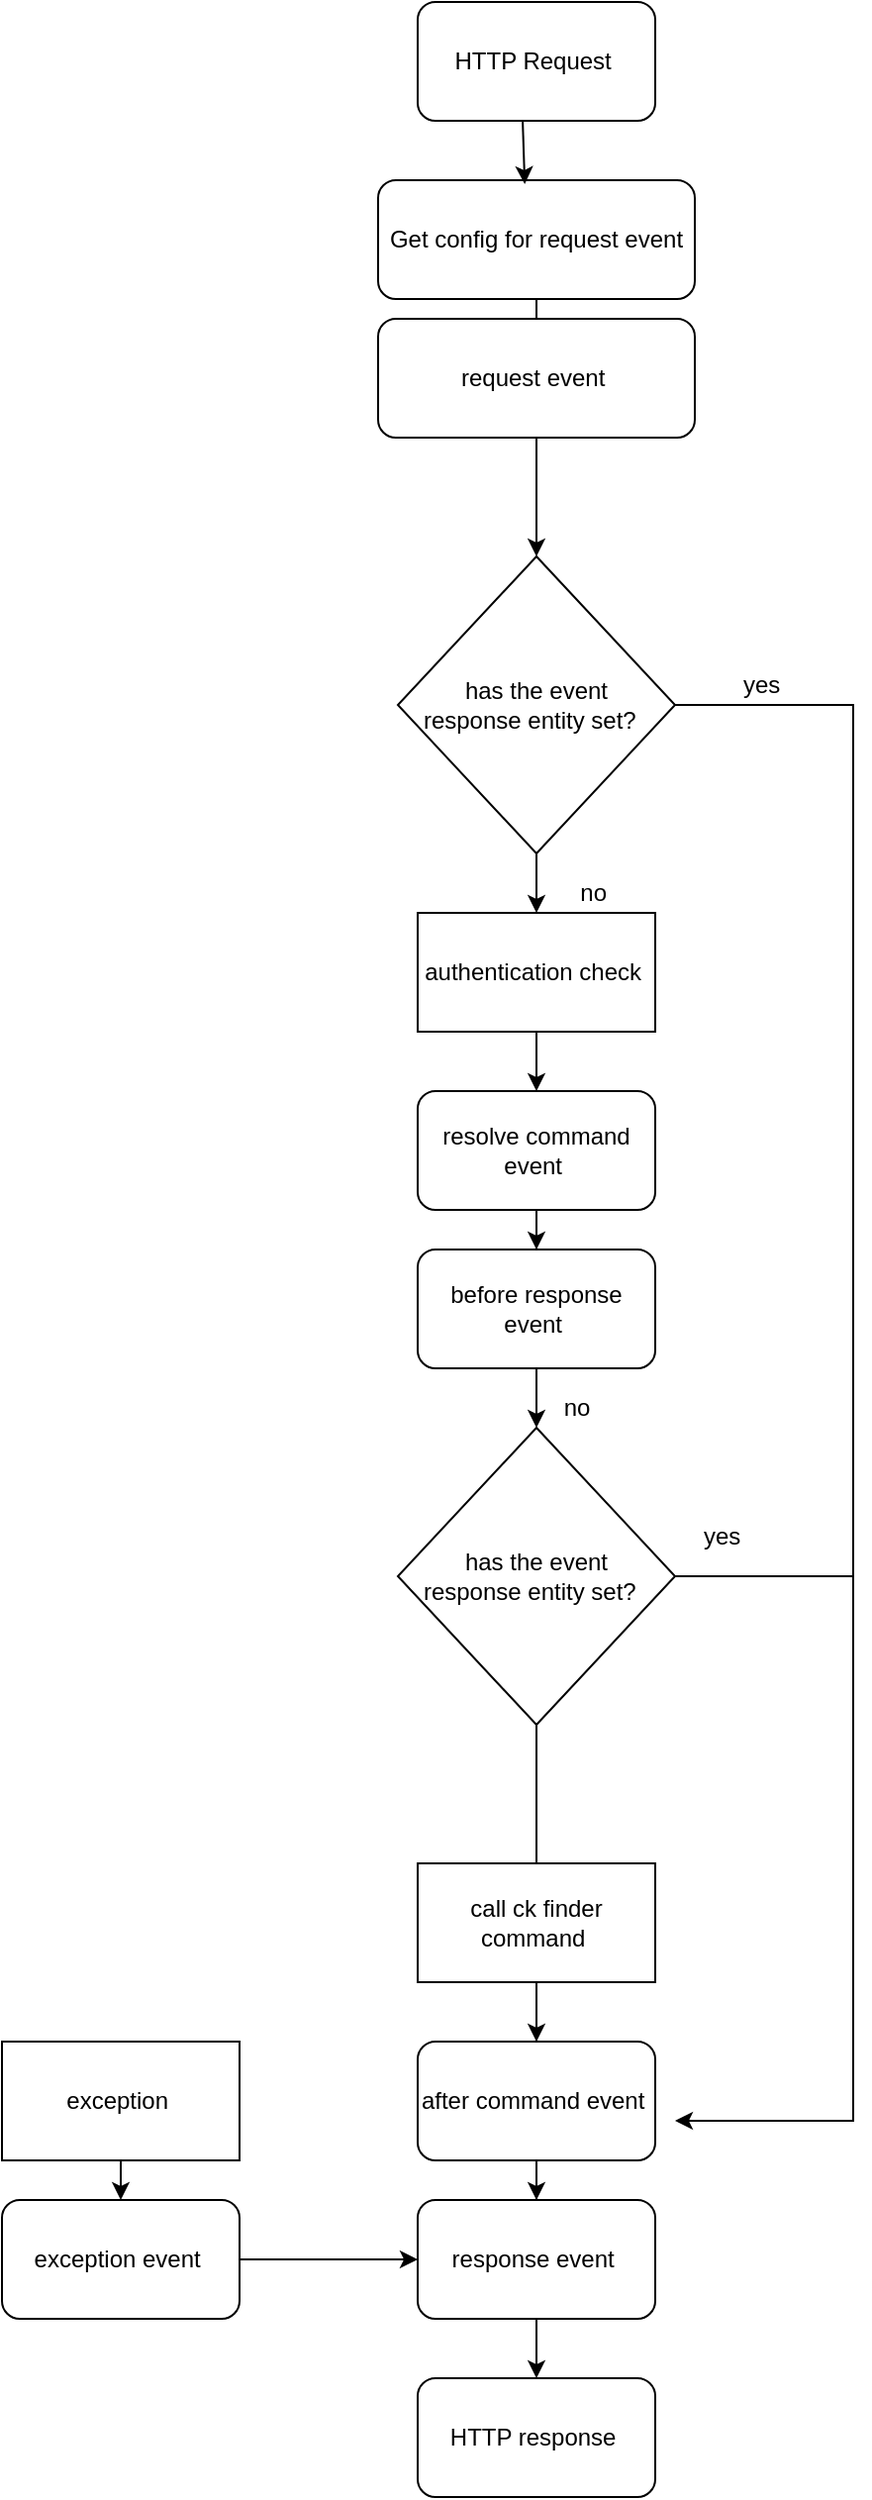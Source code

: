 <mxfile version="20.4.0" type="device"><diagram id="VQ79O6t0P4VOvs2YRXaV" name="Page-1"><mxGraphModel dx="868" dy="425" grid="1" gridSize="10" guides="1" tooltips="1" connect="1" arrows="1" fold="1" page="1" pageScale="1" pageWidth="827" pageHeight="1169" math="0" shadow="0"><root><mxCell id="0"/><mxCell id="1" parent="0"/><mxCell id="bafBp8G-jRDIyS1xWHs--3" value="HTTP Request&amp;nbsp;" style="rounded=1;whiteSpace=wrap;html=1;" vertex="1" parent="1"><mxGeometry x="340" y="250" width="120" height="60" as="geometry"/></mxCell><mxCell id="bafBp8G-jRDIyS1xWHs--5" value="request event&amp;nbsp;" style="rounded=1;whiteSpace=wrap;html=1;" vertex="1" parent="1"><mxGeometry x="320" y="410" width="160" height="60" as="geometry"/></mxCell><mxCell id="bafBp8G-jRDIyS1xWHs--4" value="Get config for request event" style="rounded=1;whiteSpace=wrap;html=1;" vertex="1" parent="1"><mxGeometry x="320" y="340" width="160" height="60" as="geometry"/></mxCell><mxCell id="bafBp8G-jRDIyS1xWHs--9" value="" style="endArrow=none;html=1;rounded=0;" edge="1" parent="1" target="bafBp8G-jRDIyS1xWHs--4"><mxGeometry width="50" height="50" relative="1" as="geometry"><mxPoint x="400" y="410" as="sourcePoint"/><mxPoint x="399.5" y="310" as="targetPoint"/></mxGeometry></mxCell><mxCell id="bafBp8G-jRDIyS1xWHs--10" value="has the event&lt;br&gt;&amp;nbsp;response entity set?&amp;nbsp; &amp;nbsp;" style="rhombus;whiteSpace=wrap;html=1;" vertex="1" parent="1"><mxGeometry x="330" y="530" width="140" height="150" as="geometry"/></mxCell><mxCell id="bafBp8G-jRDIyS1xWHs--13" value="" style="endArrow=classic;html=1;rounded=0;exitX=1;exitY=0.5;exitDx=0;exitDy=0;" edge="1" parent="1" source="bafBp8G-jRDIyS1xWHs--10"><mxGeometry width="50" height="50" relative="1" as="geometry"><mxPoint x="390" y="720" as="sourcePoint"/><mxPoint x="470" y="1320" as="targetPoint"/><Array as="points"><mxPoint x="560" y="605"/><mxPoint x="560" y="1320"/></Array></mxGeometry></mxCell><mxCell id="bafBp8G-jRDIyS1xWHs--14" value="before response event&amp;nbsp;" style="rounded=1;whiteSpace=wrap;html=1;" vertex="1" parent="1"><mxGeometry x="340" y="880" width="120" height="60" as="geometry"/></mxCell><mxCell id="bafBp8G-jRDIyS1xWHs--15" value="resolve command event&amp;nbsp;" style="rounded=1;whiteSpace=wrap;html=1;" vertex="1" parent="1"><mxGeometry x="340" y="800" width="120" height="60" as="geometry"/></mxCell><mxCell id="bafBp8G-jRDIyS1xWHs--17" value="" style="endArrow=none;html=1;rounded=0;exitX=0.5;exitY=1;exitDx=0;exitDy=0;" edge="1" parent="1" source="bafBp8G-jRDIyS1xWHs--15" target="bafBp8G-jRDIyS1xWHs--14"><mxGeometry width="50" height="50" relative="1" as="geometry"><mxPoint x="390" y="720" as="sourcePoint"/><mxPoint x="440" y="670" as="targetPoint"/></mxGeometry></mxCell><mxCell id="bafBp8G-jRDIyS1xWHs--18" value="authentication check&amp;nbsp;" style="rounded=0;whiteSpace=wrap;html=1;" vertex="1" parent="1"><mxGeometry x="340" y="710" width="120" height="60" as="geometry"/></mxCell><mxCell id="bafBp8G-jRDIyS1xWHs--19" value="HTTP response&amp;nbsp;" style="rounded=1;whiteSpace=wrap;html=1;" vertex="1" parent="1"><mxGeometry x="340" y="1450" width="120" height="60" as="geometry"/></mxCell><mxCell id="bafBp8G-jRDIyS1xWHs--20" value="" style="endArrow=classic;html=1;rounded=0;exitX=0.5;exitY=1;exitDx=0;exitDy=0;startArrow=none;" edge="1" parent="1" source="bafBp8G-jRDIyS1xWHs--37" target="bafBp8G-jRDIyS1xWHs--19"><mxGeometry width="50" height="50" relative="1" as="geometry"><mxPoint x="390" y="1110" as="sourcePoint"/><mxPoint x="440" y="1060" as="targetPoint"/></mxGeometry></mxCell><mxCell id="bafBp8G-jRDIyS1xWHs--21" value="" style="endArrow=classic;html=1;rounded=0;exitX=0.5;exitY=1;exitDx=0;exitDy=0;entryX=0.5;entryY=0;entryDx=0;entryDy=0;" edge="1" parent="1" source="bafBp8G-jRDIyS1xWHs--15" target="bafBp8G-jRDIyS1xWHs--14"><mxGeometry width="50" height="50" relative="1" as="geometry"><mxPoint x="390" y="910" as="sourcePoint"/><mxPoint x="440" y="860" as="targetPoint"/></mxGeometry></mxCell><mxCell id="bafBp8G-jRDIyS1xWHs--23" value="" style="endArrow=classic;html=1;rounded=0;exitX=0.5;exitY=1;exitDx=0;exitDy=0;" edge="1" parent="1" source="bafBp8G-jRDIyS1xWHs--18" target="bafBp8G-jRDIyS1xWHs--15"><mxGeometry width="50" height="50" relative="1" as="geometry"><mxPoint x="390" y="910" as="sourcePoint"/><mxPoint x="440" y="860" as="targetPoint"/></mxGeometry></mxCell><mxCell id="bafBp8G-jRDIyS1xWHs--24" value="" style="endArrow=classic;html=1;rounded=0;exitX=0.5;exitY=1;exitDx=0;exitDy=0;entryX=0.5;entryY=0;entryDx=0;entryDy=0;" edge="1" parent="1" source="bafBp8G-jRDIyS1xWHs--10" target="bafBp8G-jRDIyS1xWHs--18"><mxGeometry width="50" height="50" relative="1" as="geometry"><mxPoint x="390" y="710" as="sourcePoint"/><mxPoint x="440" y="660" as="targetPoint"/></mxGeometry></mxCell><mxCell id="bafBp8G-jRDIyS1xWHs--25" value="" style="endArrow=classic;html=1;rounded=0;entryX=0.5;entryY=0;entryDx=0;entryDy=0;" edge="1" parent="1" source="bafBp8G-jRDIyS1xWHs--5" target="bafBp8G-jRDIyS1xWHs--10"><mxGeometry width="50" height="50" relative="1" as="geometry"><mxPoint x="390" y="510" as="sourcePoint"/><mxPoint x="440" y="460" as="targetPoint"/></mxGeometry></mxCell><mxCell id="bafBp8G-jRDIyS1xWHs--27" value="" style="endArrow=classic;html=1;rounded=0;exitX=0.442;exitY=1;exitDx=0;exitDy=0;exitPerimeter=0;entryX=0.463;entryY=0.033;entryDx=0;entryDy=0;entryPerimeter=0;" edge="1" parent="1" source="bafBp8G-jRDIyS1xWHs--3" target="bafBp8G-jRDIyS1xWHs--4"><mxGeometry width="50" height="50" relative="1" as="geometry"><mxPoint x="390" y="510" as="sourcePoint"/><mxPoint x="440" y="460" as="targetPoint"/></mxGeometry></mxCell><mxCell id="bafBp8G-jRDIyS1xWHs--28" value="yes&amp;nbsp;" style="text;html=1;align=center;verticalAlign=middle;resizable=0;points=[];autosize=1;strokeColor=none;fillColor=none;" vertex="1" parent="1"><mxGeometry x="490" y="580" width="50" height="30" as="geometry"/></mxCell><mxCell id="bafBp8G-jRDIyS1xWHs--30" value="no&amp;nbsp;" style="text;html=1;align=center;verticalAlign=middle;resizable=0;points=[];autosize=1;strokeColor=none;fillColor=none;" vertex="1" parent="1"><mxGeometry x="410" y="685" width="40" height="30" as="geometry"/></mxCell><mxCell id="bafBp8G-jRDIyS1xWHs--31" value="response event&amp;nbsp;" style="rounded=1;whiteSpace=wrap;html=1;" vertex="1" parent="1"><mxGeometry x="340" y="1360" width="120" height="60" as="geometry"/></mxCell><mxCell id="bafBp8G-jRDIyS1xWHs--32" value="after command event&amp;nbsp;" style="rounded=1;whiteSpace=wrap;html=1;" vertex="1" parent="1"><mxGeometry x="340" y="1280" width="120" height="60" as="geometry"/></mxCell><mxCell id="bafBp8G-jRDIyS1xWHs--33" value="" style="endArrow=none;html=1;rounded=0;exitX=0.5;exitY=1;exitDx=0;exitDy=0;" edge="1" source="bafBp8G-jRDIyS1xWHs--32" target="bafBp8G-jRDIyS1xWHs--31" parent="1"><mxGeometry width="50" height="50" relative="1" as="geometry"><mxPoint x="390" y="1200" as="sourcePoint"/><mxPoint x="440" y="1150" as="targetPoint"/></mxGeometry></mxCell><mxCell id="bafBp8G-jRDIyS1xWHs--34" value="call ck finder command&amp;nbsp;" style="rounded=0;whiteSpace=wrap;html=1;" vertex="1" parent="1"><mxGeometry x="340" y="1190" width="120" height="60" as="geometry"/></mxCell><mxCell id="bafBp8G-jRDIyS1xWHs--35" value="" style="endArrow=classic;html=1;rounded=0;exitX=0.5;exitY=1;exitDx=0;exitDy=0;entryX=0.5;entryY=0;entryDx=0;entryDy=0;" edge="1" source="bafBp8G-jRDIyS1xWHs--32" target="bafBp8G-jRDIyS1xWHs--31" parent="1"><mxGeometry width="50" height="50" relative="1" as="geometry"><mxPoint x="390" y="1390" as="sourcePoint"/><mxPoint x="440" y="1340" as="targetPoint"/></mxGeometry></mxCell><mxCell id="bafBp8G-jRDIyS1xWHs--36" value="" style="endArrow=classic;html=1;rounded=0;exitX=0.5;exitY=1;exitDx=0;exitDy=0;" edge="1" source="bafBp8G-jRDIyS1xWHs--34" target="bafBp8G-jRDIyS1xWHs--32" parent="1"><mxGeometry width="50" height="50" relative="1" as="geometry"><mxPoint x="390" y="1390" as="sourcePoint"/><mxPoint x="440" y="1340" as="targetPoint"/></mxGeometry></mxCell><mxCell id="bafBp8G-jRDIyS1xWHs--37" value="has the event&lt;br&gt;&amp;nbsp;response entity set?&amp;nbsp; &amp;nbsp;" style="rhombus;whiteSpace=wrap;html=1;" vertex="1" parent="1"><mxGeometry x="330" y="970" width="140" height="150" as="geometry"/></mxCell><mxCell id="bafBp8G-jRDIyS1xWHs--39" value="" style="endArrow=classic;html=1;rounded=0;entryX=0.5;entryY=0;entryDx=0;entryDy=0;exitX=0.5;exitY=1;exitDx=0;exitDy=0;" edge="1" parent="1" source="bafBp8G-jRDIyS1xWHs--14" target="bafBp8G-jRDIyS1xWHs--37"><mxGeometry width="50" height="50" relative="1" as="geometry"><mxPoint x="390" y="960" as="sourcePoint"/><mxPoint x="440" y="910" as="targetPoint"/></mxGeometry></mxCell><mxCell id="bafBp8G-jRDIyS1xWHs--40" value="" style="endArrow=none;html=1;rounded=0;exitX=1;exitY=0.5;exitDx=0;exitDy=0;" edge="1" parent="1" source="bafBp8G-jRDIyS1xWHs--37"><mxGeometry width="50" height="50" relative="1" as="geometry"><mxPoint x="680" y="940" as="sourcePoint"/><mxPoint x="560" y="1045" as="targetPoint"/></mxGeometry></mxCell><mxCell id="bafBp8G-jRDIyS1xWHs--41" value="yes&amp;nbsp;" style="text;html=1;align=center;verticalAlign=middle;resizable=0;points=[];autosize=1;strokeColor=none;fillColor=none;" vertex="1" parent="1"><mxGeometry x="470" y="1010" width="50" height="30" as="geometry"/></mxCell><mxCell id="bafBp8G-jRDIyS1xWHs--42" value="exception&amp;nbsp;" style="rounded=0;whiteSpace=wrap;html=1;" vertex="1" parent="1"><mxGeometry x="130" y="1280" width="120" height="60" as="geometry"/></mxCell><mxCell id="bafBp8G-jRDIyS1xWHs--44" value="exception event&amp;nbsp;" style="rounded=1;whiteSpace=wrap;html=1;" vertex="1" parent="1"><mxGeometry x="130" y="1360" width="120" height="60" as="geometry"/></mxCell><mxCell id="bafBp8G-jRDIyS1xWHs--46" value="" style="endArrow=classic;html=1;rounded=0;exitX=1;exitY=0.5;exitDx=0;exitDy=0;" edge="1" parent="1" source="bafBp8G-jRDIyS1xWHs--44" target="bafBp8G-jRDIyS1xWHs--31"><mxGeometry width="50" height="50" relative="1" as="geometry"><mxPoint x="390" y="1360" as="sourcePoint"/><mxPoint x="440" y="1310" as="targetPoint"/></mxGeometry></mxCell><mxCell id="bafBp8G-jRDIyS1xWHs--47" value="" style="endArrow=classic;html=1;rounded=0;entryX=0.5;entryY=0;entryDx=0;entryDy=0;exitX=0.5;exitY=1;exitDx=0;exitDy=0;" edge="1" parent="1" source="bafBp8G-jRDIyS1xWHs--42" target="bafBp8G-jRDIyS1xWHs--44"><mxGeometry width="50" height="50" relative="1" as="geometry"><mxPoint x="390" y="1360" as="sourcePoint"/><mxPoint x="440" y="1310" as="targetPoint"/></mxGeometry></mxCell><mxCell id="bafBp8G-jRDIyS1xWHs--48" value="no" style="text;html=1;align=center;verticalAlign=middle;resizable=0;points=[];autosize=1;strokeColor=none;fillColor=none;" vertex="1" parent="1"><mxGeometry x="400" y="945" width="40" height="30" as="geometry"/></mxCell></root></mxGraphModel></diagram></mxfile>